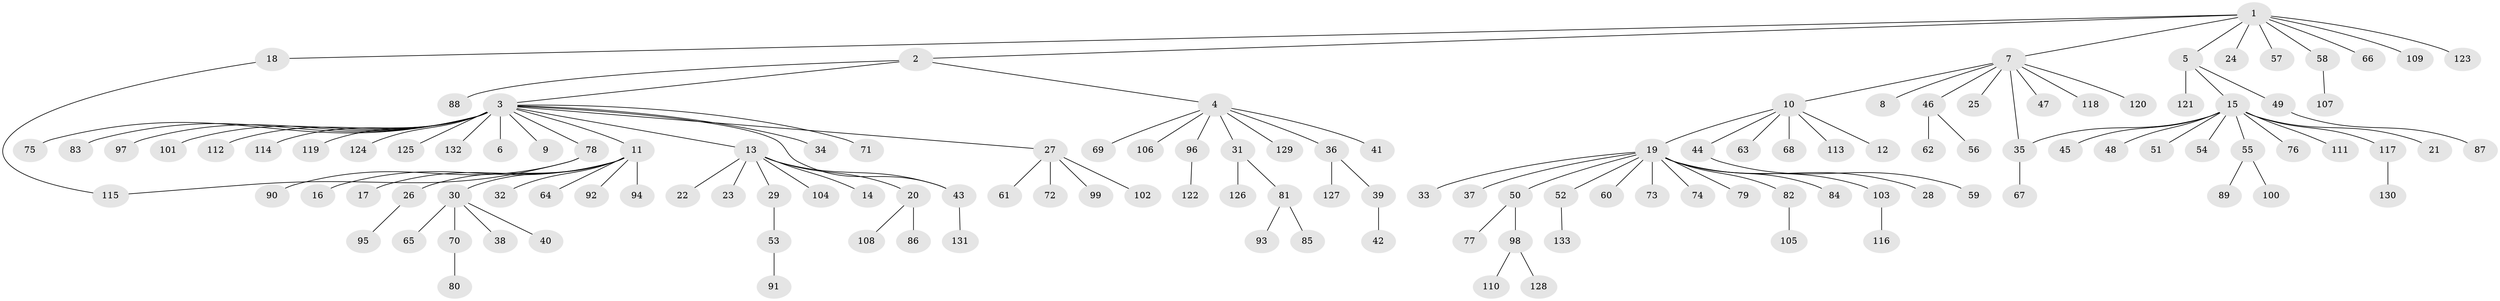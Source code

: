 // coarse degree distribution, {1: 0.65, 3: 0.1, 4: 0.05, 2: 0.125, 6: 0.025, 14: 0.025, 8: 0.025}
// Generated by graph-tools (version 1.1) at 2025/36/03/04/25 23:36:38]
// undirected, 133 vertices, 135 edges
graph export_dot {
  node [color=gray90,style=filled];
  1;
  2;
  3;
  4;
  5;
  6;
  7;
  8;
  9;
  10;
  11;
  12;
  13;
  14;
  15;
  16;
  17;
  18;
  19;
  20;
  21;
  22;
  23;
  24;
  25;
  26;
  27;
  28;
  29;
  30;
  31;
  32;
  33;
  34;
  35;
  36;
  37;
  38;
  39;
  40;
  41;
  42;
  43;
  44;
  45;
  46;
  47;
  48;
  49;
  50;
  51;
  52;
  53;
  54;
  55;
  56;
  57;
  58;
  59;
  60;
  61;
  62;
  63;
  64;
  65;
  66;
  67;
  68;
  69;
  70;
  71;
  72;
  73;
  74;
  75;
  76;
  77;
  78;
  79;
  80;
  81;
  82;
  83;
  84;
  85;
  86;
  87;
  88;
  89;
  90;
  91;
  92;
  93;
  94;
  95;
  96;
  97;
  98;
  99;
  100;
  101;
  102;
  103;
  104;
  105;
  106;
  107;
  108;
  109;
  110;
  111;
  112;
  113;
  114;
  115;
  116;
  117;
  118;
  119;
  120;
  121;
  122;
  123;
  124;
  125;
  126;
  127;
  128;
  129;
  130;
  131;
  132;
  133;
  1 -- 2;
  1 -- 5;
  1 -- 7;
  1 -- 18;
  1 -- 24;
  1 -- 57;
  1 -- 58;
  1 -- 66;
  1 -- 109;
  1 -- 123;
  2 -- 3;
  2 -- 4;
  2 -- 88;
  3 -- 6;
  3 -- 9;
  3 -- 11;
  3 -- 13;
  3 -- 27;
  3 -- 34;
  3 -- 43;
  3 -- 71;
  3 -- 75;
  3 -- 78;
  3 -- 83;
  3 -- 97;
  3 -- 101;
  3 -- 112;
  3 -- 114;
  3 -- 119;
  3 -- 124;
  3 -- 125;
  3 -- 132;
  4 -- 31;
  4 -- 36;
  4 -- 41;
  4 -- 69;
  4 -- 96;
  4 -- 106;
  4 -- 129;
  5 -- 15;
  5 -- 49;
  5 -- 121;
  7 -- 8;
  7 -- 10;
  7 -- 25;
  7 -- 35;
  7 -- 46;
  7 -- 47;
  7 -- 118;
  7 -- 120;
  10 -- 12;
  10 -- 19;
  10 -- 44;
  10 -- 63;
  10 -- 68;
  10 -- 113;
  11 -- 16;
  11 -- 17;
  11 -- 26;
  11 -- 30;
  11 -- 32;
  11 -- 64;
  11 -- 92;
  11 -- 94;
  13 -- 14;
  13 -- 20;
  13 -- 22;
  13 -- 23;
  13 -- 29;
  13 -- 43;
  13 -- 104;
  15 -- 21;
  15 -- 35;
  15 -- 45;
  15 -- 48;
  15 -- 51;
  15 -- 54;
  15 -- 55;
  15 -- 76;
  15 -- 111;
  15 -- 117;
  18 -- 115;
  19 -- 28;
  19 -- 33;
  19 -- 37;
  19 -- 50;
  19 -- 52;
  19 -- 60;
  19 -- 73;
  19 -- 74;
  19 -- 79;
  19 -- 82;
  19 -- 84;
  19 -- 103;
  20 -- 86;
  20 -- 108;
  26 -- 95;
  27 -- 61;
  27 -- 72;
  27 -- 99;
  27 -- 102;
  29 -- 53;
  30 -- 38;
  30 -- 40;
  30 -- 65;
  30 -- 70;
  31 -- 81;
  31 -- 126;
  35 -- 67;
  36 -- 39;
  36 -- 127;
  39 -- 42;
  43 -- 131;
  44 -- 59;
  46 -- 56;
  46 -- 62;
  49 -- 87;
  50 -- 77;
  50 -- 98;
  52 -- 133;
  53 -- 91;
  55 -- 89;
  55 -- 100;
  58 -- 107;
  70 -- 80;
  78 -- 90;
  78 -- 115;
  81 -- 85;
  81 -- 93;
  82 -- 105;
  96 -- 122;
  98 -- 110;
  98 -- 128;
  103 -- 116;
  117 -- 130;
}
